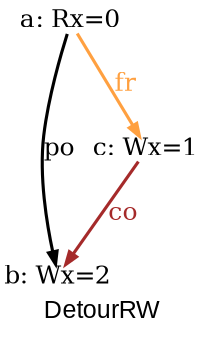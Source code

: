 digraph G {

fontname="Arial";

/* legend */
fontsize=12;
label="DetourRW";


/* the unlocked events */
eiid0 [label="a: Rx=0", shape="none", fontsize=12, pos="1.000000,0.750000!", fixedsize="true", height="0.166667", width="0.666667"];
eiid1 [label="b: Wx=2", shape="none", fontsize=12, pos="1.000000,0.000000!", fixedsize="true", height="0.166667", width="0.666667"];
eiid2 [label="c: Wx=1", shape="none", fontsize=12, pos="2.000000,0.750000!", fixedsize="true", height="0.166667", width="0.666667"];

/* the intra_causality_data edges */


/* the intra_causality_control edges */

/* the poi edges */
/* the rfmap edges */


/* The viewed-before edges */
eiid0 -> eiid1 [label="po", color="black", fontcolor="black", fontsize=12, penwidth="1.500000", arrowsize="0.600000"];
eiid0 -> eiid2 [label="fr", color="#ffa040", fontcolor="#ffa040", fontsize=12, penwidth="1.500000", arrowsize="0.600000"];
eiid2 -> eiid1 [label="co", color="brown", fontcolor="brown", fontsize=12, penwidth="1.500000", arrowsize="0.600000"];
}
